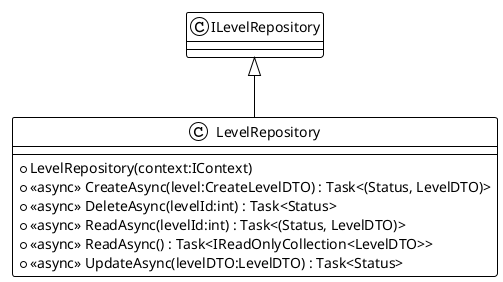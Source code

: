 @startuml
!theme plain
class LevelRepository {
    + LevelRepository(context:IContext)
    + <<async>> CreateAsync(level:CreateLevelDTO) : Task<(Status, LevelDTO)>
    + <<async>> DeleteAsync(levelId:int) : Task<Status>
    + <<async>> ReadAsync(levelId:int) : Task<(Status, LevelDTO)>
    + <<async>> ReadAsync() : Task<IReadOnlyCollection<LevelDTO>>
    + <<async>> UpdateAsync(levelDTO:LevelDTO) : Task<Status>
}
ILevelRepository <|-- LevelRepository
@enduml
